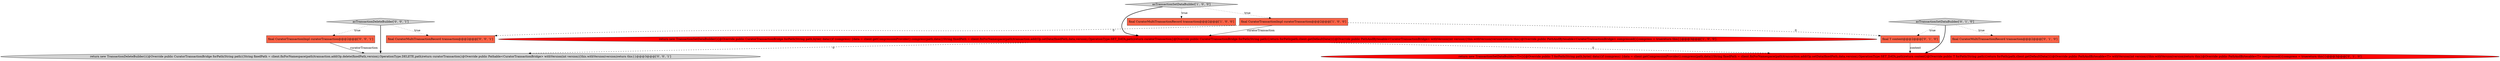 digraph {
9 [style = filled, label = "return new TransactionDeleteBuilder(){@Override public CuratorTransactionBridge forPath(String path){String fixedPath = client.fixForNamespace(path)transaction.add(Op.delete(fixedPath,version),OperationType.DELETE,path)return curatorTransaction}@Override public Pathable<CuratorTransactionBridge> withVersion(int version){this.withVersion(version)return this}}@@@3@@@['0', '0', '1']", fillcolor = lightgray, shape = ellipse image = "AAA0AAABBB3BBB"];
6 [style = filled, label = "final CuratorMultiTransactionRecord transaction@@@2@@@['0', '1', '0']", fillcolor = tomato, shape = box image = "AAA0AAABBB2BBB"];
7 [style = filled, label = "final T context@@@2@@@['0', '1', '0']", fillcolor = tomato, shape = box image = "AAA1AAABBB2BBB"];
3 [style = filled, label = "final CuratorTransactionImpl curatorTransaction@@@2@@@['1', '0', '0']", fillcolor = tomato, shape = box image = "AAA1AAABBB1BBB"];
11 [style = filled, label = "final CuratorMultiTransactionRecord transaction@@@2@@@['0', '0', '1']", fillcolor = tomato, shape = box image = "AAA0AAABBB3BBB"];
10 [style = filled, label = "final CuratorTransactionImpl curatorTransaction@@@2@@@['0', '0', '1']", fillcolor = tomato, shape = box image = "AAA0AAABBB3BBB"];
2 [style = filled, label = "final CuratorMultiTransactionRecord transaction@@@2@@@['1', '0', '0']", fillcolor = tomato, shape = box image = "AAA0AAABBB1BBB"];
1 [style = filled, label = "asTransactionSetDataBuilder['1', '0', '0']", fillcolor = lightgray, shape = diamond image = "AAA0AAABBB1BBB"];
0 [style = filled, label = "return new TransactionSetDataBuilder(){@Override public CuratorTransactionBridge forPath(String path,byte(( data){if (compress) {data = client.getCompressionProvider().compress(path,data)}String fixedPath = client.fixForNamespace(path)transaction.add(Op.setData(fixedPath,data,version),OperationType.SET_DATA,path)return curatorTransaction}@Override public CuratorTransactionBridge forPath(String path){return forPath(path,client.getDefaultData())}@Override public PathAndBytesable<CuratorTransactionBridge> withVersion(int version){this.withVersion(version)return this}@Override public PathAndBytesable<CuratorTransactionBridge> compressed(){compress = truereturn this}}@@@3@@@['1', '0', '0']", fillcolor = red, shape = ellipse image = "AAA1AAABBB1BBB"];
5 [style = filled, label = "return new TransactionSetDataBuilder<T>(){@Override public T forPath(String path,byte(( data){if (compress) {data = client.getCompressionProvider().compress(path,data)}String fixedPath = client.fixForNamespace(path)transaction.add(Op.setData(fixedPath,data,version),OperationType.SET_DATA,path)return context}@Override public T forPath(String path){return forPath(path,client.getDefaultData())}@Override public PathAndBytesable<T> withVersion(int version){this.withVersion(version)return this}@Override public PathAndBytesable<T> compressed(){compress = truereturn this}}@@@3@@@['0', '1', '0']", fillcolor = red, shape = ellipse image = "AAA1AAABBB2BBB"];
4 [style = filled, label = "asTransactionSetDataBuilder['0', '1', '0']", fillcolor = lightgray, shape = diamond image = "AAA0AAABBB2BBB"];
8 [style = filled, label = "asTransactionDeleteBuilder['0', '0', '1']", fillcolor = lightgray, shape = diamond image = "AAA0AAABBB3BBB"];
4->6 [style = dotted, label="true"];
3->0 [style = solid, label="curatorTransaction"];
8->11 [style = dotted, label="true"];
4->7 [style = dotted, label="true"];
1->0 [style = bold, label=""];
0->9 [style = dashed, label="0"];
1->2 [style = dotted, label="true"];
8->10 [style = dotted, label="true"];
0->5 [style = dashed, label="0"];
10->9 [style = solid, label="curatorTransaction"];
3->7 [style = dashed, label="0"];
4->5 [style = bold, label=""];
7->5 [style = solid, label="context"];
3->11 [style = dashed, label="0"];
8->9 [style = bold, label=""];
1->3 [style = dotted, label="true"];
}
